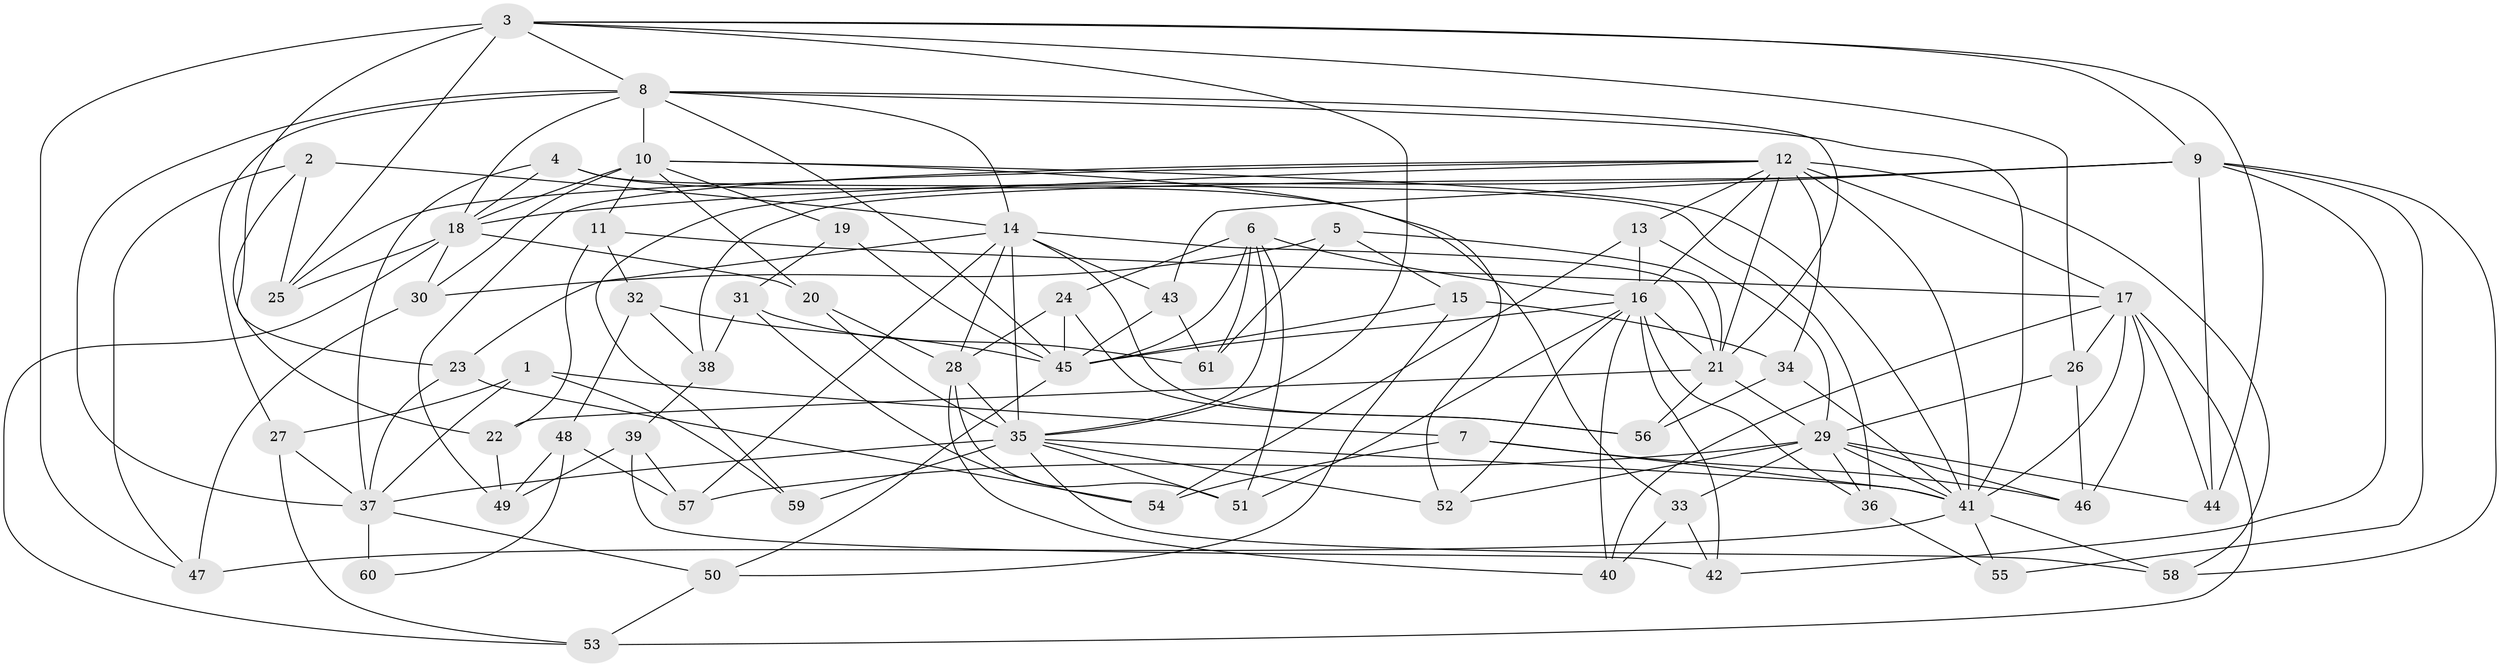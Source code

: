 // original degree distribution, {4: 1.0}
// Generated by graph-tools (version 1.1) at 2025/37/03/09/25 02:37:53]
// undirected, 61 vertices, 159 edges
graph export_dot {
graph [start="1"]
  node [color=gray90,style=filled];
  1;
  2;
  3;
  4;
  5;
  6;
  7;
  8;
  9;
  10;
  11;
  12;
  13;
  14;
  15;
  16;
  17;
  18;
  19;
  20;
  21;
  22;
  23;
  24;
  25;
  26;
  27;
  28;
  29;
  30;
  31;
  32;
  33;
  34;
  35;
  36;
  37;
  38;
  39;
  40;
  41;
  42;
  43;
  44;
  45;
  46;
  47;
  48;
  49;
  50;
  51;
  52;
  53;
  54;
  55;
  56;
  57;
  58;
  59;
  60;
  61;
  1 -- 7 [weight=1.0];
  1 -- 27 [weight=1.0];
  1 -- 37 [weight=1.0];
  1 -- 59 [weight=1.0];
  2 -- 14 [weight=1.0];
  2 -- 22 [weight=1.0];
  2 -- 25 [weight=1.0];
  2 -- 47 [weight=1.0];
  3 -- 8 [weight=1.0];
  3 -- 9 [weight=1.0];
  3 -- 23 [weight=3.0];
  3 -- 25 [weight=1.0];
  3 -- 26 [weight=1.0];
  3 -- 35 [weight=1.0];
  3 -- 44 [weight=1.0];
  3 -- 47 [weight=1.0];
  4 -- 18 [weight=1.0];
  4 -- 33 [weight=1.0];
  4 -- 36 [weight=1.0];
  4 -- 37 [weight=1.0];
  5 -- 15 [weight=1.0];
  5 -- 21 [weight=1.0];
  5 -- 30 [weight=1.0];
  5 -- 61 [weight=1.0];
  6 -- 16 [weight=1.0];
  6 -- 24 [weight=1.0];
  6 -- 35 [weight=1.0];
  6 -- 45 [weight=3.0];
  6 -- 51 [weight=1.0];
  6 -- 61 [weight=1.0];
  7 -- 41 [weight=1.0];
  7 -- 46 [weight=1.0];
  7 -- 54 [weight=1.0];
  8 -- 10 [weight=2.0];
  8 -- 14 [weight=1.0];
  8 -- 18 [weight=1.0];
  8 -- 21 [weight=1.0];
  8 -- 27 [weight=1.0];
  8 -- 37 [weight=1.0];
  8 -- 41 [weight=1.0];
  8 -- 45 [weight=1.0];
  9 -- 18 [weight=2.0];
  9 -- 38 [weight=1.0];
  9 -- 42 [weight=1.0];
  9 -- 43 [weight=1.0];
  9 -- 44 [weight=1.0];
  9 -- 55 [weight=2.0];
  9 -- 58 [weight=1.0];
  10 -- 11 [weight=1.0];
  10 -- 18 [weight=2.0];
  10 -- 19 [weight=1.0];
  10 -- 20 [weight=1.0];
  10 -- 30 [weight=1.0];
  10 -- 41 [weight=1.0];
  10 -- 52 [weight=1.0];
  11 -- 17 [weight=1.0];
  11 -- 22 [weight=1.0];
  11 -- 32 [weight=1.0];
  12 -- 13 [weight=1.0];
  12 -- 16 [weight=1.0];
  12 -- 17 [weight=1.0];
  12 -- 21 [weight=1.0];
  12 -- 25 [weight=1.0];
  12 -- 34 [weight=1.0];
  12 -- 41 [weight=2.0];
  12 -- 49 [weight=1.0];
  12 -- 58 [weight=1.0];
  12 -- 59 [weight=2.0];
  13 -- 16 [weight=1.0];
  13 -- 29 [weight=1.0];
  13 -- 54 [weight=1.0];
  14 -- 21 [weight=1.0];
  14 -- 23 [weight=1.0];
  14 -- 28 [weight=3.0];
  14 -- 35 [weight=2.0];
  14 -- 43 [weight=1.0];
  14 -- 56 [weight=1.0];
  14 -- 57 [weight=1.0];
  15 -- 34 [weight=1.0];
  15 -- 45 [weight=1.0];
  15 -- 50 [weight=1.0];
  16 -- 21 [weight=1.0];
  16 -- 36 [weight=1.0];
  16 -- 40 [weight=1.0];
  16 -- 42 [weight=1.0];
  16 -- 45 [weight=1.0];
  16 -- 51 [weight=1.0];
  16 -- 52 [weight=1.0];
  17 -- 26 [weight=1.0];
  17 -- 40 [weight=1.0];
  17 -- 41 [weight=1.0];
  17 -- 44 [weight=1.0];
  17 -- 46 [weight=1.0];
  17 -- 53 [weight=1.0];
  18 -- 20 [weight=1.0];
  18 -- 25 [weight=1.0];
  18 -- 30 [weight=1.0];
  18 -- 53 [weight=1.0];
  19 -- 31 [weight=1.0];
  19 -- 45 [weight=2.0];
  20 -- 28 [weight=1.0];
  20 -- 35 [weight=1.0];
  21 -- 22 [weight=1.0];
  21 -- 29 [weight=3.0];
  21 -- 56 [weight=1.0];
  22 -- 49 [weight=1.0];
  23 -- 37 [weight=3.0];
  23 -- 54 [weight=1.0];
  24 -- 28 [weight=1.0];
  24 -- 45 [weight=1.0];
  24 -- 56 [weight=1.0];
  26 -- 29 [weight=1.0];
  26 -- 46 [weight=1.0];
  27 -- 37 [weight=1.0];
  27 -- 53 [weight=1.0];
  28 -- 35 [weight=1.0];
  28 -- 40 [weight=1.0];
  28 -- 51 [weight=1.0];
  29 -- 33 [weight=1.0];
  29 -- 36 [weight=1.0];
  29 -- 41 [weight=1.0];
  29 -- 44 [weight=1.0];
  29 -- 46 [weight=1.0];
  29 -- 52 [weight=1.0];
  29 -- 57 [weight=1.0];
  30 -- 47 [weight=1.0];
  31 -- 38 [weight=1.0];
  31 -- 54 [weight=1.0];
  31 -- 61 [weight=1.0];
  32 -- 38 [weight=1.0];
  32 -- 45 [weight=1.0];
  32 -- 48 [weight=1.0];
  33 -- 40 [weight=1.0];
  33 -- 42 [weight=1.0];
  34 -- 41 [weight=1.0];
  34 -- 56 [weight=1.0];
  35 -- 37 [weight=1.0];
  35 -- 41 [weight=1.0];
  35 -- 51 [weight=1.0];
  35 -- 52 [weight=1.0];
  35 -- 58 [weight=1.0];
  35 -- 59 [weight=1.0];
  36 -- 55 [weight=1.0];
  37 -- 50 [weight=1.0];
  37 -- 60 [weight=3.0];
  38 -- 39 [weight=1.0];
  39 -- 42 [weight=1.0];
  39 -- 49 [weight=1.0];
  39 -- 57 [weight=1.0];
  41 -- 47 [weight=1.0];
  41 -- 55 [weight=1.0];
  41 -- 58 [weight=1.0];
  43 -- 45 [weight=1.0];
  43 -- 61 [weight=1.0];
  45 -- 50 [weight=1.0];
  48 -- 49 [weight=1.0];
  48 -- 57 [weight=1.0];
  48 -- 60 [weight=1.0];
  50 -- 53 [weight=1.0];
}
